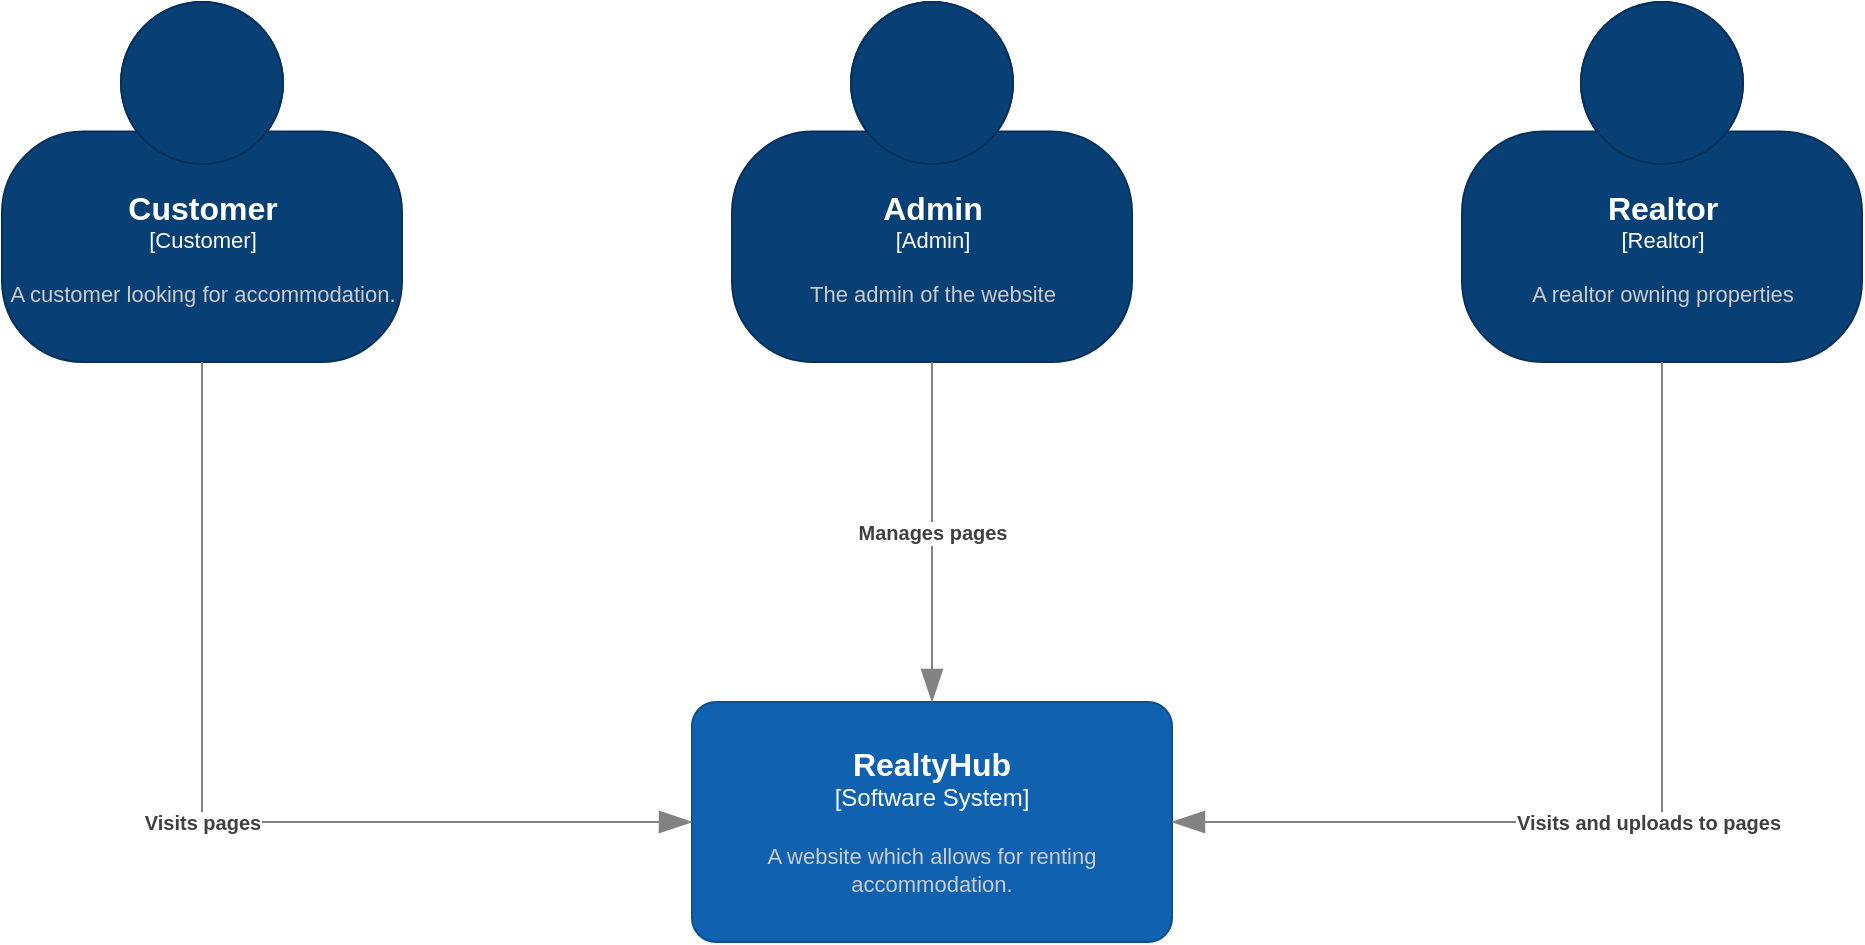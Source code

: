 <mxfile version="20.3.0" type="device" pages="4"><diagram id="nt8I_rvZgx_t22TxA8LT" name="C1"><mxGraphModel dx="1662" dy="865" grid="1" gridSize="10" guides="1" tooltips="1" connect="1" arrows="1" fold="1" page="1" pageScale="1" pageWidth="850" pageHeight="1100" math="0" shadow="0"><root><mxCell id="0"/><mxCell id="1" parent="0"/><object placeholders="1" c4Name="Customer" c4Type="Customer" c4Description="A customer looking for accommodation." label="&lt;font style=&quot;font-size: 16px&quot;&gt;&lt;b&gt;%c4Name%&lt;/b&gt;&lt;/font&gt;&lt;div&gt;[%c4Type%]&lt;/div&gt;&lt;br&gt;&lt;div&gt;&lt;font style=&quot;font-size: 11px&quot;&gt;&lt;font color=&quot;#cccccc&quot;&gt;%c4Description%&lt;/font&gt;&lt;/div&gt;" id="Y_V4sZdCUNL3LSQB4RpA-1"><mxCell style="html=1;fontSize=11;dashed=0;whitespace=wrap;fillColor=#083F75;strokeColor=#06315C;fontColor=#ffffff;shape=mxgraph.c4.person2;align=center;metaEdit=1;points=[[0.5,0,0],[1,0.5,0],[1,0.75,0],[0.75,1,0],[0.5,1,0],[0.25,1,0],[0,0.75,0],[0,0.5,0]];resizable=0;" parent="1" vertex="1"><mxGeometry x="60" y="140" width="200" height="180" as="geometry"/></mxCell></object><object placeholders="1" c4Name="Admin" c4Type="Admin" c4Description="The admin of the website" label="&lt;font style=&quot;font-size: 16px&quot;&gt;&lt;b&gt;%c4Name%&lt;/b&gt;&lt;/font&gt;&lt;div&gt;[%c4Type%]&lt;/div&gt;&lt;br&gt;&lt;div&gt;&lt;font style=&quot;font-size: 11px&quot;&gt;&lt;font color=&quot;#cccccc&quot;&gt;%c4Description%&lt;/font&gt;&lt;/div&gt;" id="Y_V4sZdCUNL3LSQB4RpA-2"><mxCell style="html=1;fontSize=11;dashed=0;whitespace=wrap;fillColor=#083F75;strokeColor=#06315C;fontColor=#ffffff;shape=mxgraph.c4.person2;align=center;metaEdit=1;points=[[0.5,0,0],[1,0.5,0],[1,0.75,0],[0.75,1,0],[0.5,1,0],[0.25,1,0],[0,0.75,0],[0,0.5,0]];resizable=0;" parent="1" vertex="1"><mxGeometry x="425" y="140" width="200" height="180" as="geometry"/></mxCell></object><object placeholders="1" c4Name="Realtor" c4Type="Realtor" c4Description="A realtor owning properties" label="&lt;font style=&quot;font-size: 16px&quot;&gt;&lt;b&gt;%c4Name%&lt;/b&gt;&lt;/font&gt;&lt;div&gt;[%c4Type%]&lt;/div&gt;&lt;br&gt;&lt;div&gt;&lt;font style=&quot;font-size: 11px&quot;&gt;&lt;font color=&quot;#cccccc&quot;&gt;%c4Description%&lt;/font&gt;&lt;/div&gt;" id="Y_V4sZdCUNL3LSQB4RpA-3"><mxCell style="html=1;fontSize=11;dashed=0;whitespace=wrap;fillColor=#083F75;strokeColor=#06315C;fontColor=#ffffff;shape=mxgraph.c4.person2;align=center;metaEdit=1;points=[[0.5,0,0],[1,0.5,0],[1,0.75,0],[0.75,1,0],[0.5,1,0],[0.25,1,0],[0,0.75,0],[0,0.5,0]];resizable=0;" parent="1" vertex="1"><mxGeometry x="790" y="140" width="200" height="180" as="geometry"/></mxCell></object><object placeholders="1" c4Name="RealtyHub" c4Type="Software System" c4Description="A website which allows for renting accommodation." label="&lt;font style=&quot;font-size: 16px&quot;&gt;&lt;b&gt;%c4Name%&lt;/b&gt;&lt;/font&gt;&lt;div&gt;[%c4Type%]&lt;/div&gt;&lt;br&gt;&lt;div&gt;&lt;font style=&quot;font-size: 11px&quot;&gt;&lt;font color=&quot;#cccccc&quot;&gt;%c4Description%&lt;/font&gt;&lt;/div&gt;" id="Y_V4sZdCUNL3LSQB4RpA-4"><mxCell style="rounded=1;whiteSpace=wrap;html=1;labelBackgroundColor=none;fillColor=#1061B0;fontColor=#ffffff;align=center;arcSize=10;strokeColor=#0D5091;metaEdit=1;resizable=0;points=[[0.25,0,0],[0.5,0,0],[0.75,0,0],[1,0.25,0],[1,0.5,0],[1,0.75,0],[0.75,1,0],[0.5,1,0],[0.25,1,0],[0,0.75,0],[0,0.5,0],[0,0.25,0]];" parent="1" vertex="1"><mxGeometry x="405" y="490" width="240" height="120" as="geometry"/></mxCell></object><object placeholders="1" c4Type="Relationship" c4Description="Visits pages" label="&lt;div style=&quot;text-align: left&quot;&gt;&lt;div style=&quot;text-align: center&quot;&gt;&lt;b&gt;%c4Description%&lt;/b&gt;&lt;/div&gt;" id="Y_V4sZdCUNL3LSQB4RpA-6"><mxCell style="endArrow=blockThin;html=1;fontSize=10;fontColor=#404040;strokeWidth=1;endFill=1;strokeColor=#828282;elbow=vertical;metaEdit=1;endSize=14;startSize=14;jumpStyle=arc;jumpSize=16;rounded=0;edgeStyle=orthogonalEdgeStyle;exitX=0.5;exitY=1;exitDx=0;exitDy=0;exitPerimeter=0;entryX=0;entryY=0.5;entryDx=0;entryDy=0;entryPerimeter=0;" parent="1" source="Y_V4sZdCUNL3LSQB4RpA-1" target="Y_V4sZdCUNL3LSQB4RpA-4" edge="1"><mxGeometry x="-0.032" width="240" relative="1" as="geometry"><mxPoint x="160" y="410" as="sourcePoint"/><mxPoint x="400" y="410" as="targetPoint"/><mxPoint as="offset"/></mxGeometry></mxCell></object><object placeholders="1" c4Type="Relationship" c4Description="Visits and uploads to pages" label="&lt;div style=&quot;text-align: left&quot;&gt;&lt;div style=&quot;text-align: center&quot;&gt;&lt;b&gt;%c4Description%&lt;/b&gt;&lt;/div&gt;" id="Y_V4sZdCUNL3LSQB4RpA-7"><mxCell style="endArrow=blockThin;html=1;fontSize=10;fontColor=#404040;strokeWidth=1;endFill=1;strokeColor=#828282;elbow=vertical;metaEdit=1;endSize=14;startSize=14;jumpStyle=arc;jumpSize=16;rounded=0;edgeStyle=orthogonalEdgeStyle;exitX=0.5;exitY=1;exitDx=0;exitDy=0;exitPerimeter=0;entryX=1;entryY=0.5;entryDx=0;entryDy=0;entryPerimeter=0;" parent="1" source="Y_V4sZdCUNL3LSQB4RpA-3" target="Y_V4sZdCUNL3LSQB4RpA-4" edge="1"><mxGeometry width="240" relative="1" as="geometry"><mxPoint x="760" y="470" as="sourcePoint"/><mxPoint x="1000" y="470" as="targetPoint"/></mxGeometry></mxCell></object><object placeholders="1" c4Type="Relationship" c4Description="Manages pages" label="&lt;div style=&quot;text-align: left&quot;&gt;&lt;div style=&quot;text-align: center&quot;&gt;&lt;b&gt;%c4Description%&lt;/b&gt;&lt;/div&gt;" id="Y_V4sZdCUNL3LSQB4RpA-8"><mxCell style="endArrow=blockThin;html=1;fontSize=10;fontColor=#404040;strokeWidth=1;endFill=1;strokeColor=#828282;elbow=vertical;metaEdit=1;endSize=14;startSize=14;jumpStyle=arc;jumpSize=16;rounded=0;edgeStyle=orthogonalEdgeStyle;entryX=0.5;entryY=0;entryDx=0;entryDy=0;entryPerimeter=0;exitX=0.5;exitY=1;exitDx=0;exitDy=0;exitPerimeter=0;" parent="1" source="Y_V4sZdCUNL3LSQB4RpA-2" target="Y_V4sZdCUNL3LSQB4RpA-4" edge="1"><mxGeometry width="240" relative="1" as="geometry"><mxPoint x="380" y="400" as="sourcePoint"/><mxPoint x="620" y="400" as="targetPoint"/></mxGeometry></mxCell></object></root></mxGraphModel></diagram><diagram id="Mihkanx1yxdIWhzJzIP6" name="C2"><mxGraphModel dx="1662" dy="865" grid="1" gridSize="10" guides="1" tooltips="1" connect="1" arrows="1" fold="1" page="1" pageScale="1" pageWidth="850" pageHeight="1100" math="0" shadow="0"><root><mxCell id="0"/><mxCell id="1" parent="0"/><object placeholders="1" c4Name="Customer" c4Type="Customer" c4Description="A customer looking for accommodation." label="&lt;font style=&quot;font-size: 16px&quot;&gt;&lt;b&gt;%c4Name%&lt;/b&gt;&lt;/font&gt;&lt;div&gt;[%c4Type%]&lt;/div&gt;&lt;br&gt;&lt;div&gt;&lt;font style=&quot;font-size: 11px&quot;&gt;&lt;font color=&quot;#cccccc&quot;&gt;%c4Description%&lt;/font&gt;&lt;/div&gt;" id="1LmI3SNFbvHvu567wHnJ-1"><mxCell style="html=1;fontSize=11;dashed=0;whitespace=wrap;fillColor=#083F75;strokeColor=#06315C;fontColor=#ffffff;shape=mxgraph.c4.person2;align=center;metaEdit=1;points=[[0.5,0,0],[1,0.5,0],[1,0.75,0],[0.75,1,0],[0.5,1,0],[0.25,1,0],[0,0.75,0],[0,0.5,0]];resizable=0;" parent="1" vertex="1"><mxGeometry x="60" y="140" width="200" height="180" as="geometry"/></mxCell></object><object placeholders="1" c4Name="Admin" c4Type="Admin" c4Description="The admin of the website" label="&lt;font style=&quot;font-size: 16px&quot;&gt;&lt;b&gt;%c4Name%&lt;/b&gt;&lt;/font&gt;&lt;div&gt;[%c4Type%]&lt;/div&gt;&lt;br&gt;&lt;div&gt;&lt;font style=&quot;font-size: 11px&quot;&gt;&lt;font color=&quot;#cccccc&quot;&gt;%c4Description%&lt;/font&gt;&lt;/div&gt;" id="1LmI3SNFbvHvu567wHnJ-2"><mxCell style="html=1;fontSize=11;dashed=0;whitespace=wrap;fillColor=#083F75;strokeColor=#06315C;fontColor=#ffffff;shape=mxgraph.c4.person2;align=center;metaEdit=1;points=[[0.5,0,0],[1,0.5,0],[1,0.75,0],[0.75,1,0],[0.5,1,0],[0.25,1,0],[0,0.75,0],[0,0.5,0]];resizable=0;" parent="1" vertex="1"><mxGeometry x="425" y="140" width="200" height="180" as="geometry"/></mxCell></object><object placeholders="1" c4Name="Realtor" c4Type="Realtor" c4Description="A realtor owning properties" label="&lt;font style=&quot;font-size: 16px&quot;&gt;&lt;b&gt;%c4Name%&lt;/b&gt;&lt;/font&gt;&lt;div&gt;[%c4Type%]&lt;/div&gt;&lt;br&gt;&lt;div&gt;&lt;font style=&quot;font-size: 11px&quot;&gt;&lt;font color=&quot;#cccccc&quot;&gt;%c4Description%&lt;/font&gt;&lt;/div&gt;" id="1LmI3SNFbvHvu567wHnJ-3"><mxCell style="html=1;fontSize=11;dashed=0;whitespace=wrap;fillColor=#083F75;strokeColor=#06315C;fontColor=#ffffff;shape=mxgraph.c4.person2;align=center;metaEdit=1;points=[[0.5,0,0],[1,0.5,0],[1,0.75,0],[0.75,1,0],[0.5,1,0],[0.25,1,0],[0,0.75,0],[0,0.5,0]];resizable=0;" parent="1" vertex="1"><mxGeometry x="790" y="140" width="200" height="180" as="geometry"/></mxCell></object><object placeholders="1" c4Type="Relationship" c4Description="Visits pages" label="&lt;div style=&quot;text-align: left&quot;&gt;&lt;div style=&quot;text-align: center&quot;&gt;&lt;b&gt;%c4Description%&lt;/b&gt;&lt;/div&gt;" id="1LmI3SNFbvHvu567wHnJ-5"><mxCell style="endArrow=blockThin;html=1;fontSize=10;fontColor=#404040;strokeWidth=1;endFill=1;strokeColor=#828282;elbow=vertical;metaEdit=1;endSize=14;startSize=14;jumpStyle=arc;jumpSize=16;rounded=0;edgeStyle=orthogonalEdgeStyle;exitX=0.5;exitY=1;exitDx=0;exitDy=0;exitPerimeter=0;entryX=0.175;entryY=0.025;entryDx=0;entryDy=0;entryPerimeter=0;" parent="1" source="1LmI3SNFbvHvu567wHnJ-1" target="1uRkfxrkWtxdpcyvPTzg-1" edge="1"><mxGeometry x="-0.032" width="240" relative="1" as="geometry"><mxPoint x="160" y="410" as="sourcePoint"/><mxPoint x="160" y="490" as="targetPoint"/><mxPoint as="offset"/></mxGeometry></mxCell></object><object placeholders="1" c4Type="Relationship" c4Description="Visits and uploads to pages" label="&lt;div style=&quot;text-align: left&quot;&gt;&lt;div style=&quot;text-align: center&quot;&gt;&lt;b&gt;%c4Description%&lt;/b&gt;&lt;/div&gt;" id="1LmI3SNFbvHvu567wHnJ-6"><mxCell style="endArrow=blockThin;html=1;fontSize=10;fontColor=#404040;strokeWidth=1;endFill=1;strokeColor=#828282;elbow=vertical;metaEdit=1;endSize=14;startSize=14;jumpStyle=arc;jumpSize=16;rounded=0;edgeStyle=orthogonalEdgeStyle;exitX=0.5;exitY=1;exitDx=0;exitDy=0;exitPerimeter=0;entryX=0.704;entryY=0.019;entryDx=0;entryDy=0;entryPerimeter=0;" parent="1" source="1LmI3SNFbvHvu567wHnJ-3" target="1uRkfxrkWtxdpcyvPTzg-1" edge="1"><mxGeometry width="240" relative="1" as="geometry"><mxPoint x="760" y="470" as="sourcePoint"/><mxPoint x="890" y="480" as="targetPoint"/><Array as="points"><mxPoint x="890" y="480"/><mxPoint x="349" y="480"/></Array></mxGeometry></mxCell></object><object placeholders="1" c4Type="Relationship" c4Description="Manages pages" label="&lt;div style=&quot;text-align: left&quot;&gt;&lt;div style=&quot;text-align: center&quot;&gt;&lt;b&gt;%c4Description%&lt;/b&gt;&lt;/div&gt;" id="1LmI3SNFbvHvu567wHnJ-7"><mxCell style="endArrow=blockThin;html=1;fontSize=10;fontColor=#404040;strokeWidth=1;endFill=1;strokeColor=#828282;elbow=vertical;metaEdit=1;endSize=14;startSize=14;jumpStyle=arc;jumpSize=16;rounded=0;edgeStyle=orthogonalEdgeStyle;entryX=0.404;entryY=0.019;entryDx=0;entryDy=0;entryPerimeter=0;exitX=0.5;exitY=1;exitDx=0;exitDy=0;exitPerimeter=0;" parent="1" source="1LmI3SNFbvHvu567wHnJ-2" target="1uRkfxrkWtxdpcyvPTzg-1" edge="1"><mxGeometry width="240" relative="1" as="geometry"><mxPoint x="380" y="400" as="sourcePoint"/><mxPoint x="525" y="490" as="targetPoint"/></mxGeometry></mxCell></object><object placeholders="1" c4Name="RealtyHub" c4Type="SystemScopeBoundary" c4Application="Software System" label="&lt;font style=&quot;font-size: 16px&quot;&gt;&lt;b&gt;&lt;div style=&quot;text-align: left&quot;&gt;%c4Name%&lt;/div&gt;&lt;/b&gt;&lt;/font&gt;&lt;div style=&quot;text-align: left&quot;&gt;[%c4Application%]&lt;/div&gt;" id="1LmI3SNFbvHvu567wHnJ-9"><mxCell style="rounded=1;fontSize=11;whiteSpace=wrap;html=1;dashed=1;arcSize=20;fillColor=none;strokeColor=#666666;fontColor=#333333;labelBackgroundColor=none;align=left;verticalAlign=bottom;labelBorderColor=none;spacingTop=0;spacing=10;dashPattern=8 4;metaEdit=1;rotatable=0;perimeter=rectanglePerimeter;noLabel=0;labelPadding=0;allowArrows=0;connectable=0;expand=0;recursiveResize=0;editable=1;pointerEvents=0;absoluteArcSize=1;points=[[0.25,0,0],[0.5,0,0],[0.75,0,0],[1,0.25,0],[1,0.5,0],[1,0.75,0],[0.75,1,0],[0.5,1,0],[0.25,1,0],[0,0.75,0],[0,0.5,0],[0,0.25,0]];" parent="1" vertex="1"><mxGeometry x="100" y="530" width="850" height="440" as="geometry"/></mxCell></object><object placeholders="1" c4Name="Backend" c4Type="Container" c4Technology="SpringBoot, Java" c4Description="Backend of the website" label="&lt;font style=&quot;font-size: 16px&quot;&gt;&lt;b&gt;%c4Name%&lt;/b&gt;&lt;/font&gt;&lt;div&gt;[%c4Type%: %c4Technology%]&lt;/div&gt;&lt;br&gt;&lt;div&gt;&lt;font style=&quot;font-size: 11px&quot;&gt;&lt;font color=&quot;#E6E6E6&quot;&gt;%c4Description%&lt;/font&gt;&lt;/div&gt;" id="9V1KRdt99xlZONX-tv6H-1"><mxCell style="rounded=1;whiteSpace=wrap;html=1;fontSize=11;labelBackgroundColor=none;fillColor=#23A2D9;fontColor=#ffffff;align=center;arcSize=10;strokeColor=#0E7DAD;metaEdit=1;resizable=0;points=[[0.25,0,0],[0.5,0,0],[0.75,0,0],[1,0.25,0],[1,0.5,0],[1,0.75,0],[0.75,1,0],[0.5,1,0],[0.25,1,0],[0,0.75,0],[0,0.5,0],[0,0.25,0]];" parent="1" vertex="1"><mxGeometry x="580" y="570" width="240" height="120" as="geometry"/></mxCell></object><object placeholders="1" c4Type="Website" c4Container="Container " c4Technology="JavaScript, React" c4Description="The website " label="&lt;font style=&quot;font-size: 16px&quot;&gt;&lt;b&gt;%c4Type%&lt;/font&gt;&lt;div&gt;[%c4Container%:&amp;nbsp;%c4Technology%]&lt;/div&gt;&lt;br&gt;&lt;div&gt;&lt;font style=&quot;font-size: 11px&quot;&gt;&lt;font color=&quot;#E6E6E6&quot;&gt;%c4Description%&lt;/font&gt;&lt;/div&gt;" id="1uRkfxrkWtxdpcyvPTzg-1"><mxCell style="shape=mxgraph.c4.webBrowserContainer2;whiteSpace=wrap;html=1;boundedLbl=1;rounded=0;labelBackgroundColor=none;strokeColor=#118ACD;fillColor=#23A2D9;strokeColor=#118ACD;strokeColor2=#0E7DAD;fontSize=12;fontColor=#ffffff;align=center;metaEdit=1;points=[[0.5,0,0],[1,0.25,0],[1,0.5,0],[1,0.75,0],[0.5,1,0],[0,0.75,0],[0,0.5,0],[0,0.25,0]];resizable=0;" parent="1" vertex="1"><mxGeometry x="180" y="550" width="240" height="160" as="geometry"/></mxCell></object><object placeholders="1" c4Type="Database" c4Container="Container " c4Technology="SQL database" c4Description="The database of the website." label="&lt;font style=&quot;font-size: 16px&quot;&gt;&lt;b&gt;%c4Type%&lt;/font&gt;&lt;div&gt;[%c4Container%:&amp;nbsp;%c4Technology%]&lt;/div&gt;&lt;br&gt;&lt;div&gt;&lt;font style=&quot;font-size: 11px&quot;&gt;&lt;font color=&quot;#E6E6E6&quot;&gt;%c4Description%&lt;/font&gt;&lt;/div&gt;" id="1uRkfxrkWtxdpcyvPTzg-2"><mxCell style="shape=cylinder3;size=15;whiteSpace=wrap;html=1;boundedLbl=1;rounded=0;labelBackgroundColor=none;fillColor=#23A2D9;fontSize=12;fontColor=#ffffff;align=center;strokeColor=#0E7DAD;metaEdit=1;points=[[0.5,0,0],[1,0.25,0],[1,0.5,0],[1,0.75,0],[0.5,1,0],[0,0.75,0],[0,0.5,0],[0,0.25,0]];resizable=0;" parent="1" vertex="1"><mxGeometry x="385" y="810" width="240" height="120" as="geometry"/></mxCell></object><object placeholders="1" c4Type="Relationship" c4Technology="SQL" c4Description="Reads from and writes to" label="&lt;div style=&quot;text-align: left&quot;&gt;&lt;div style=&quot;text-align: center&quot;&gt;&lt;b&gt;%c4Description%&lt;/b&gt;&lt;/div&gt;&lt;div style=&quot;text-align: center&quot;&gt;[%c4Technology%]&lt;/div&gt;&lt;/div&gt;" id="1uRkfxrkWtxdpcyvPTzg-3"><mxCell style="endArrow=blockThin;html=1;fontSize=10;fontColor=#404040;strokeWidth=1;endFill=1;strokeColor=#828282;elbow=vertical;metaEdit=1;endSize=14;startSize=14;jumpStyle=arc;jumpSize=16;rounded=0;edgeStyle=orthogonalEdgeStyle;exitX=0.5;exitY=1;exitDx=0;exitDy=0;exitPerimeter=0;entryX=0.5;entryY=0;entryDx=0;entryDy=0;entryPerimeter=0;" parent="1" source="9V1KRdt99xlZONX-tv6H-1" target="1uRkfxrkWtxdpcyvPTzg-2" edge="1"><mxGeometry width="240" relative="1" as="geometry"><mxPoint x="620" y="740" as="sourcePoint"/><mxPoint x="860" y="740" as="targetPoint"/></mxGeometry></mxCell></object><object placeholders="1" c4Type="Relationship" c4Technology="JSON/HTTP" c4Description="Makes API calls" label="&lt;div style=&quot;text-align: left&quot;&gt;&lt;div style=&quot;text-align: center&quot;&gt;&lt;b&gt;%c4Description%&lt;/b&gt;&lt;/div&gt;&lt;div style=&quot;text-align: center&quot;&gt;[%c4Technology%]&lt;/div&gt;&lt;/div&gt;" id="1uRkfxrkWtxdpcyvPTzg-4"><mxCell style="endArrow=blockThin;html=1;fontSize=10;fontColor=#404040;strokeWidth=1;endFill=1;strokeColor=#828282;elbow=vertical;metaEdit=1;endSize=14;startSize=14;jumpStyle=arc;jumpSize=16;rounded=0;edgeStyle=orthogonalEdgeStyle;entryX=1;entryY=0.5;entryDx=0;entryDy=0;entryPerimeter=0;exitX=0;exitY=0.5;exitDx=0;exitDy=0;exitPerimeter=0;" parent="1" source="9V1KRdt99xlZONX-tv6H-1" target="1uRkfxrkWtxdpcyvPTzg-1" edge="1"><mxGeometry width="240" relative="1" as="geometry"><mxPoint x="490" y="590" as="sourcePoint"/><mxPoint x="690" y="640" as="targetPoint"/><Array as="points"><mxPoint x="570" y="630"/><mxPoint x="570" y="630"/></Array></mxGeometry></mxCell></object><object placeholders="1" c4Type="Relationship" c4Technology="" c4Description="Uses" label="&lt;div style=&quot;text-align: left&quot;&gt;&lt;div style=&quot;text-align: center&quot;&gt;&lt;b&gt;%c4Description%&lt;/b&gt;&lt;/div&gt;&lt;div style=&quot;text-align: center&quot;&gt;[%c4Technology%]&lt;/div&gt;&lt;/div&gt;" id="A-yoH-1eFOL1pXc9NwtC-1"><mxCell style="endArrow=blockThin;html=1;fontSize=10;fontColor=#404040;strokeWidth=1;endFill=1;strokeColor=#828282;elbow=vertical;metaEdit=1;endSize=14;startSize=14;jumpStyle=arc;jumpSize=16;rounded=0;edgeStyle=orthogonalEdgeStyle;entryX=0.5;entryY=0;entryDx=0;entryDy=0;entryPerimeter=0;exitX=0.5;exitY=1;exitDx=0;exitDy=0;exitPerimeter=0;" edge="1" parent="1"><mxGeometry width="240" relative="1" as="geometry"><mxPoint x="60" y="300" as="sourcePoint"/><mxPoint x="50" y="390" as="targetPoint"/><Array as="points"><mxPoint x="50" y="300"/></Array></mxGeometry></mxCell></object></root></mxGraphModel></diagram><diagram id="pAaiH-D50AFE8SOFfsQZ" name="C3"><mxGraphModel dx="2805" dy="2118" grid="1" gridSize="10" guides="1" tooltips="1" connect="1" arrows="1" fold="1" page="1" pageScale="1" pageWidth="850" pageHeight="1100" math="0" shadow="0"><root><mxCell id="0"/><mxCell id="1" parent="0"/><object placeholders="1" c4Type="Website" c4Container="Container " c4Technology="JavaScript, React" c4Description="The website " label="&lt;font style=&quot;font-size: 16px&quot;&gt;&lt;b&gt;%c4Type%&lt;/font&gt;&lt;div&gt;[%c4Container%:&amp;nbsp;%c4Technology%]&lt;/div&gt;&lt;br&gt;&lt;div&gt;&lt;font style=&quot;font-size: 11px&quot;&gt;&lt;font color=&quot;#E6E6E6&quot;&gt;%c4Description%&lt;/font&gt;&lt;/div&gt;" id="1loht_GsXWWuXhlQetig-3"><mxCell style="shape=mxgraph.c4.webBrowserContainer2;whiteSpace=wrap;html=1;boundedLbl=1;rounded=0;labelBackgroundColor=none;strokeColor=#118ACD;fillColor=#23A2D9;strokeColor=#118ACD;strokeColor2=#0E7DAD;fontSize=12;fontColor=#ffffff;align=center;metaEdit=1;points=[[0.5,0,0],[1,0.25,0],[1,0.5,0],[1,0.75,0],[0.5,1,0],[0,0.75,0],[0,0.5,0],[0,0.25,0]];resizable=0;" parent="1" vertex="1"><mxGeometry x="200" y="-140" width="240" height="160" as="geometry"/></mxCell></object><object placeholders="1" c4Type="Database" c4Container="Container " c4Technology="SQL database" c4Description="The database of the website." label="&lt;font style=&quot;font-size: 16px&quot;&gt;&lt;b&gt;%c4Type%&lt;/font&gt;&lt;div&gt;[%c4Container%:&amp;nbsp;%c4Technology%]&lt;/div&gt;&lt;br&gt;&lt;div&gt;&lt;font style=&quot;font-size: 11px&quot;&gt;&lt;font color=&quot;#E6E6E6&quot;&gt;%c4Description%&lt;/font&gt;&lt;/div&gt;" id="1loht_GsXWWuXhlQetig-4"><mxCell style="shape=cylinder3;size=15;whiteSpace=wrap;html=1;boundedLbl=1;rounded=0;labelBackgroundColor=none;fillColor=#23A2D9;fontSize=12;fontColor=#ffffff;align=center;strokeColor=#0E7DAD;metaEdit=1;points=[[0.5,0,0],[1,0.25,0],[1,0.5,0],[1,0.75,0],[0.5,1,0],[0,0.75,0],[0,0.5,0],[0,0.25,0]];resizable=0;" parent="1" vertex="1"><mxGeometry x="210" y="970" width="240" height="120" as="geometry"/></mxCell></object><object placeholders="1" c4Type="Relationship" c4Technology="JSON/HTTP" c4Description="Makes API calls" label="&lt;div style=&quot;text-align: left&quot;&gt;&lt;div style=&quot;text-align: center&quot;&gt;&lt;b&gt;%c4Description%&lt;/b&gt;&lt;/div&gt;&lt;div style=&quot;text-align: center&quot;&gt;[%c4Technology%]&lt;/div&gt;&lt;/div&gt;" id="1loht_GsXWWuXhlQetig-6"><mxCell style="endArrow=blockThin;html=1;fontSize=10;fontColor=#404040;strokeWidth=1;endFill=1;strokeColor=#828282;elbow=vertical;metaEdit=1;endSize=14;startSize=14;jumpStyle=arc;jumpSize=16;rounded=0;edgeStyle=orthogonalEdgeStyle;exitX=0.5;exitY=1;exitDx=0;exitDy=0;exitPerimeter=0;entryX=0.5;entryY=0;entryDx=0;entryDy=0;entryPerimeter=0;" parent="1" source="1loht_GsXWWuXhlQetig-3" target="2w6ID4DVfyYPmBhTkp9S-3" edge="1"><mxGeometry x="0.512" width="240" relative="1" as="geometry"><mxPoint x="230" y="90" as="sourcePoint"/><mxPoint x="70" y="240" as="targetPoint"/><Array as="points"><mxPoint x="320" y="50"/><mxPoint x="590" y="50"/></Array><mxPoint as="offset"/></mxGeometry></mxCell></object><object placeholders="1" c4Name="Component diagram for the RealtyHub website" c4Type="SystemScopeBoundary" c4Application="Software System" label="&lt;font style=&quot;font-size: 16px&quot;&gt;&lt;b&gt;&lt;div style=&quot;text-align: left&quot;&gt;%c4Name%&lt;/div&gt;&lt;/b&gt;&lt;/font&gt;&lt;div style=&quot;text-align: left&quot;&gt;[%c4Application%]&lt;/div&gt;" id="2w6ID4DVfyYPmBhTkp9S-1"><mxCell style="rounded=1;fontSize=11;whiteSpace=wrap;html=1;dashed=1;arcSize=20;fillColor=none;strokeColor=#666666;fontColor=#333333;labelBackgroundColor=none;align=left;verticalAlign=bottom;labelBorderColor=none;spacingTop=0;spacing=10;dashPattern=8 4;metaEdit=1;rotatable=0;perimeter=rectanglePerimeter;noLabel=0;labelPadding=0;allowArrows=0;connectable=0;expand=0;recursiveResize=0;editable=1;pointerEvents=0;absoluteArcSize=1;points=[[0.25,0,0],[0.5,0,0],[0.75,0,0],[1,0.25,0],[1,0.5,0],[1,0.75,0],[0.75,1,0],[0.5,1,0],[0.25,1,0],[0,0.75,0],[0,0.5,0],[0,0.25,0]];" parent="1" vertex="1"><mxGeometry x="-140" y="110" width="910" height="780" as="geometry"/></mxCell></object><object placeholders="1" c4Name="User Controller" c4Type="Component" c4Technology="Springboot, Rest controller" c4Description="Description of component role/responsibility." label="&lt;font style=&quot;font-size: 16px&quot;&gt;&lt;b&gt;%c4Name%&lt;/b&gt;&lt;/font&gt;&lt;div&gt;[%c4Type%: %c4Technology%]&lt;/div&gt;&lt;br&gt;&lt;div&gt;&lt;font style=&quot;font-size: 11px&quot;&gt;%c4Description%&lt;/font&gt;&lt;/div&gt;" id="2w6ID4DVfyYPmBhTkp9S-2"><mxCell style="rounded=1;whiteSpace=wrap;html=1;labelBackgroundColor=none;fillColor=#63BEF2;fontColor=#ffffff;align=center;arcSize=6;strokeColor=#2086C9;metaEdit=1;resizable=0;points=[[0.25,0,0],[0.5,0,0],[0.75,0,0],[1,0.25,0],[1,0.5,0],[1,0.75,0],[0.75,1,0],[0.5,1,0],[0.25,1,0],[0,0.75,0],[0,0.5,0],[0,0.25,0]];" parent="1" vertex="1"><mxGeometry x="-60" y="180" width="240" height="120" as="geometry"/></mxCell></object><object placeholders="1" c4Name="CRUD accommodations Controller" c4Type="Component" c4Technology="Springboot, Rest controller" c4Description="CRUD accommodations" label="&lt;font style=&quot;font-size: 16px&quot;&gt;&lt;b&gt;%c4Name%&lt;/b&gt;&lt;/font&gt;&lt;div&gt;[%c4Type%: %c4Technology%]&lt;/div&gt;&lt;br&gt;&lt;div&gt;&lt;font style=&quot;font-size: 11px&quot;&gt;%c4Description%&lt;/font&gt;&lt;/div&gt;" id="2w6ID4DVfyYPmBhTkp9S-3"><mxCell style="rounded=1;whiteSpace=wrap;html=1;labelBackgroundColor=none;fillColor=#63BEF2;fontColor=#ffffff;align=center;arcSize=6;strokeColor=#2086C9;metaEdit=1;resizable=0;points=[[0.25,0,0],[0.5,0,0],[0.75,0,0],[1,0.25,0],[1,0.5,0],[1,0.75,0],[0.75,1,0],[0.5,1,0],[0.25,1,0],[0,0.75,0],[0,0.5,0],[0,0.25,0]];" parent="1" vertex="1"><mxGeometry x="470" y="180" width="240" height="120" as="geometry"/></mxCell></object><object placeholders="1" c4Name="Accommodation Controller" c4Type="Component" c4Technology="Springboot, Rest controller" c4Description="Description of component role/responsibility." label="&lt;font style=&quot;font-size: 16px&quot;&gt;&lt;b&gt;%c4Name%&lt;/b&gt;&lt;/font&gt;&lt;div&gt;[%c4Type%: %c4Technology%]&lt;/div&gt;&lt;br&gt;&lt;div&gt;&lt;font style=&quot;font-size: 11px&quot;&gt;%c4Description%&lt;/font&gt;&lt;/div&gt;" id="2w6ID4DVfyYPmBhTkp9S-4"><mxCell style="rounded=1;whiteSpace=wrap;html=1;labelBackgroundColor=none;fillColor=#63BEF2;fontColor=#ffffff;align=center;arcSize=6;strokeColor=#2086C9;metaEdit=1;resizable=0;points=[[0.25,0,0],[0.5,0,0],[0.75,0,0],[1,0.25,0],[1,0.5,0],[1,0.75,0],[0.75,1,0],[0.5,1,0],[0.25,1,0],[0,0.75,0],[0,0.5,0],[0,0.25,0]];" parent="1" vertex="1"><mxGeometry x="210" y="180" width="240" height="120" as="geometry"/></mxCell></object><object placeholders="1" c4Name="User Service" c4Type="Component" c4Technology="Sprinboot" c4Description="Description of component role/responsibility." label="&lt;font style=&quot;font-size: 16px&quot;&gt;&lt;b&gt;%c4Name%&lt;/b&gt;&lt;/font&gt;&lt;div&gt;[%c4Type%: %c4Technology%]&lt;/div&gt;&lt;br&gt;&lt;div&gt;&lt;font style=&quot;font-size: 11px&quot;&gt;%c4Description%&lt;/font&gt;&lt;/div&gt;" id="HJJrOTE0YLQFw8YkUEQr-1"><mxCell style="rounded=1;whiteSpace=wrap;html=1;labelBackgroundColor=none;fillColor=#63BEF2;fontColor=#ffffff;align=center;arcSize=6;strokeColor=#2086C9;metaEdit=1;resizable=0;points=[[0.25,0,0],[0.5,0,0],[0.75,0,0],[1,0.25,0],[1,0.5,0],[1,0.75,0],[0.75,1,0],[0.5,1,0],[0.25,1,0],[0,0.75,0],[0,0.5,0],[0,0.25,0]];" parent="1" vertex="1"><mxGeometry x="-70" y="390" width="240" height="120" as="geometry"/></mxCell></object><object placeholders="1" c4Type="Relationship" c4Technology="SQL" c4Description="Reads from and writes to" label="&lt;div style=&quot;text-align: left&quot;&gt;&lt;div style=&quot;text-align: center&quot;&gt;&lt;b&gt;%c4Description%&lt;/b&gt;&lt;/div&gt;&lt;div style=&quot;text-align: center&quot;&gt;[%c4Technology%]&lt;/div&gt;&lt;/div&gt;" id="HJJrOTE0YLQFw8YkUEQr-2"><mxCell style="endArrow=blockThin;html=1;fontSize=10;fontColor=#404040;strokeWidth=1;endFill=1;strokeColor=#828282;elbow=vertical;metaEdit=1;endSize=14;startSize=14;jumpStyle=arc;jumpSize=16;rounded=0;edgeStyle=orthogonalEdgeStyle;entryX=0.5;entryY=0;entryDx=0;entryDy=0;entryPerimeter=0;exitX=0.5;exitY=1;exitDx=0;exitDy=0;exitPerimeter=0;" parent="1" source="HJJrOTE0YLQFw8YkUEQr-1" target="4ToBISR4d6_4J50ulyLD-1" edge="1"><mxGeometry width="240" relative="1" as="geometry"><mxPoint x="280" y="530" as="sourcePoint"/><mxPoint x="60" y="750" as="targetPoint"/><Array as="points"><mxPoint x="50" y="600"/><mxPoint x="50" y="600"/></Array></mxGeometry></mxCell></object><object placeholders="1" c4Type="Relationship" c4Technology="" c4Description="Uses" label="&lt;div style=&quot;text-align: left&quot;&gt;&lt;div style=&quot;text-align: center&quot;&gt;&lt;b&gt;%c4Description%&lt;/b&gt;&lt;/div&gt;&lt;div style=&quot;text-align: center&quot;&gt;[%c4Technology%]&lt;/div&gt;&lt;/div&gt;" id="HJJrOTE0YLQFw8YkUEQr-4"><mxCell style="endArrow=blockThin;html=1;fontSize=10;fontColor=#404040;strokeWidth=1;endFill=1;strokeColor=#828282;elbow=vertical;metaEdit=1;endSize=14;startSize=14;jumpStyle=arc;jumpSize=16;rounded=0;edgeStyle=orthogonalEdgeStyle;entryX=0.5;entryY=0;entryDx=0;entryDy=0;entryPerimeter=0;exitX=0.5;exitY=1;exitDx=0;exitDy=0;exitPerimeter=0;" parent="1" source="2w6ID4DVfyYPmBhTkp9S-2" target="HJJrOTE0YLQFw8YkUEQr-1" edge="1"><mxGeometry width="240" relative="1" as="geometry"><mxPoint x="135" y="330" as="sourcePoint"/><mxPoint x="435" y="580" as="targetPoint"/><Array as="points"><mxPoint x="50" y="300"/></Array></mxGeometry></mxCell></object><object placeholders="1" c4Type="Relationship" c4Technology="JSON/HTTP" c4Description="Makes API calls" label="&lt;div style=&quot;text-align: left&quot;&gt;&lt;div style=&quot;text-align: center&quot;&gt;&lt;b&gt;%c4Description%&lt;/b&gt;&lt;/div&gt;&lt;div style=&quot;text-align: center&quot;&gt;[%c4Technology%]&lt;/div&gt;&lt;/div&gt;" id="HJJrOTE0YLQFw8YkUEQr-5"><mxCell style="endArrow=blockThin;html=1;fontSize=10;fontColor=#404040;strokeWidth=1;endFill=1;strokeColor=#828282;elbow=vertical;metaEdit=1;endSize=14;startSize=14;jumpStyle=arc;jumpSize=16;rounded=0;edgeStyle=orthogonalEdgeStyle;entryX=0.5;entryY=0;entryDx=0;entryDy=0;entryPerimeter=0;" parent="1" target="2w6ID4DVfyYPmBhTkp9S-4" edge="1"><mxGeometry width="240" relative="1" as="geometry"><mxPoint x="320" y="50" as="sourcePoint"/><mxPoint x="580" y="470" as="targetPoint"/><Array as="points"><mxPoint x="320" y="160"/><mxPoint x="330" y="160"/></Array></mxGeometry></mxCell></object><object placeholders="1" c4Type="Relationship" c4Technology="JSON/HTTP" c4Description="Makes API calls" label="&lt;div style=&quot;text-align: left&quot;&gt;&lt;div style=&quot;text-align: center&quot;&gt;&lt;b&gt;%c4Description%&lt;/b&gt;&lt;/div&gt;&lt;div style=&quot;text-align: center&quot;&gt;[%c4Technology%]&lt;/div&gt;&lt;/div&gt;" id="OkEteeApDa6YEHcp2exp-1"><mxCell style="endArrow=blockThin;html=1;fontSize=10;fontColor=#404040;strokeWidth=1;endFill=1;strokeColor=#828282;elbow=vertical;metaEdit=1;endSize=14;startSize=14;jumpStyle=arc;jumpSize=16;rounded=0;edgeStyle=orthogonalEdgeStyle;exitX=0.5;exitY=1;exitDx=0;exitDy=0;exitPerimeter=0;" parent="1" source="1loht_GsXWWuXhlQetig-3" edge="1"><mxGeometry x="0.561" width="240" relative="1" as="geometry"><mxPoint x="-90" y="80" as="sourcePoint"/><mxPoint x="50" y="180" as="targetPoint"/><Array as="points"><mxPoint x="320" y="50"/><mxPoint x="50" y="50"/></Array><mxPoint as="offset"/></mxGeometry></mxCell></object><mxCell id="tvBJ6dGTWwwWrCRBCtsx-2" style="edgeStyle=orthogonalEdgeStyle;rounded=0;orthogonalLoop=1;jettySize=auto;html=1;entryX=0.5;entryY=0;entryDx=0;entryDy=0;entryPerimeter=0;" edge="1" parent="1" source="4ToBISR4d6_4J50ulyLD-1" target="1loht_GsXWWuXhlQetig-4"><mxGeometry relative="1" as="geometry"><Array as="points"><mxPoint x="50" y="810"/><mxPoint x="330" y="810"/></Array></mxGeometry></mxCell><object placeholders="1" c4Name="User Repo" c4Type="Component" c4Technology="e.g. Spring Service" c4Description="Description of component role/responsibility." label="&lt;font style=&quot;font-size: 16px&quot;&gt;&lt;b&gt;%c4Name%&lt;/b&gt;&lt;/font&gt;&lt;div&gt;[%c4Type%: %c4Technology%]&lt;/div&gt;&lt;br&gt;&lt;div&gt;&lt;font style=&quot;font-size: 11px&quot;&gt;%c4Description%&lt;/font&gt;&lt;/div&gt;" id="4ToBISR4d6_4J50ulyLD-1"><mxCell style="rounded=1;whiteSpace=wrap;html=1;labelBackgroundColor=none;fillColor=#63BEF2;fontColor=#ffffff;align=center;arcSize=6;strokeColor=#2086C9;metaEdit=1;resizable=0;points=[[0.25,0,0],[0.5,0,0],[0.75,0,0],[1,0.25,0],[1,0.5,0],[1,0.75,0],[0.75,1,0],[0.5,1,0],[0.25,1,0],[0,0.75,0],[0,0.5,0],[0,0.25,0]];" vertex="1" parent="1"><mxGeometry x="-70" y="610" width="240" height="120" as="geometry"/></mxCell></object><object placeholders="1" c4Name="User Service" c4Type="Component" c4Technology="Sprinboot" c4Description="Description of component role/responsibility." label="&lt;font style=&quot;font-size: 16px&quot;&gt;&lt;b&gt;%c4Name%&lt;/b&gt;&lt;/font&gt;&lt;div&gt;[%c4Type%: %c4Technology%]&lt;/div&gt;&lt;br&gt;&lt;div&gt;&lt;font style=&quot;font-size: 11px&quot;&gt;%c4Description%&lt;/font&gt;&lt;/div&gt;" id="4ToBISR4d6_4J50ulyLD-2"><mxCell style="rounded=1;whiteSpace=wrap;html=1;labelBackgroundColor=none;fillColor=#63BEF2;fontColor=#ffffff;align=center;arcSize=6;strokeColor=#2086C9;metaEdit=1;resizable=0;points=[[0.25,0,0],[0.5,0,0],[0.75,0,0],[1,0.25,0],[1,0.5,0],[1,0.75,0],[0.75,1,0],[0.5,1,0],[0.25,1,0],[0,0.75,0],[0,0.5,0],[0,0.25,0]];" vertex="1" parent="1"><mxGeometry x="210" y="380" width="240" height="120" as="geometry"/></mxCell></object><object placeholders="1" c4Type="Relationship" c4Technology="SQL" c4Description="Reads from and writes to" label="&lt;div style=&quot;text-align: left&quot;&gt;&lt;div style=&quot;text-align: center&quot;&gt;&lt;b&gt;%c4Description%&lt;/b&gt;&lt;/div&gt;&lt;div style=&quot;text-align: center&quot;&gt;[%c4Technology%]&lt;/div&gt;&lt;/div&gt;" id="4ToBISR4d6_4J50ulyLD-3"><mxCell style="endArrow=blockThin;html=1;fontSize=10;fontColor=#404040;strokeWidth=1;endFill=1;strokeColor=#828282;elbow=vertical;metaEdit=1;endSize=14;startSize=14;jumpStyle=arc;jumpSize=16;rounded=0;edgeStyle=orthogonalEdgeStyle;entryX=0.5;entryY=0;entryDx=0;entryDy=0;entryPerimeter=0;exitX=0.5;exitY=1;exitDx=0;exitDy=0;exitPerimeter=0;" edge="1" parent="1" source="4ToBISR4d6_4J50ulyLD-2" target="4ToBISR4d6_4J50ulyLD-4"><mxGeometry width="240" relative="1" as="geometry"><mxPoint x="560" y="520" as="sourcePoint"/><mxPoint x="340" y="740" as="targetPoint"/><Array as="points"><mxPoint x="330" y="590"/><mxPoint x="330" y="590"/></Array></mxGeometry></mxCell></object><mxCell id="tvBJ6dGTWwwWrCRBCtsx-3" style="edgeStyle=orthogonalEdgeStyle;rounded=0;orthogonalLoop=1;jettySize=auto;html=1;entryX=0.5;entryY=0;entryDx=0;entryDy=0;entryPerimeter=0;" edge="1" parent="1" source="4ToBISR4d6_4J50ulyLD-4" target="1loht_GsXWWuXhlQetig-4"><mxGeometry relative="1" as="geometry"/></mxCell><mxCell id="tvBJ6dGTWwwWrCRBCtsx-5" value="Stores in Database" style="edgeLabel;html=1;align=center;verticalAlign=middle;resizable=0;points=[];" vertex="1" connectable="0" parent="tvBJ6dGTWwwWrCRBCtsx-3"><mxGeometry x="-0.814" y="5" relative="1" as="geometry"><mxPoint x="-5" y="178" as="offset"/></mxGeometry></mxCell><object placeholders="1" c4Name="User Repo" c4Type="Component" c4Technology="e.g. Spring Service" c4Description="Description of component role/responsibility." label="&lt;font style=&quot;font-size: 16px&quot;&gt;&lt;b&gt;%c4Name%&lt;/b&gt;&lt;/font&gt;&lt;div&gt;[%c4Type%: %c4Technology%]&lt;/div&gt;&lt;br&gt;&lt;div&gt;&lt;font style=&quot;font-size: 11px&quot;&gt;%c4Description%&lt;/font&gt;&lt;/div&gt;" id="4ToBISR4d6_4J50ulyLD-4"><mxCell style="rounded=1;whiteSpace=wrap;html=1;labelBackgroundColor=none;fillColor=#63BEF2;fontColor=#ffffff;align=center;arcSize=6;strokeColor=#2086C9;metaEdit=1;resizable=0;points=[[0.25,0,0],[0.5,0,0],[0.75,0,0],[1,0.25,0],[1,0.5,0],[1,0.75,0],[0.75,1,0],[0.5,1,0],[0.25,1,0],[0,0.75,0],[0,0.5,0],[0,0.25,0]];" vertex="1" parent="1"><mxGeometry x="210" y="610" width="240" height="120" as="geometry"/></mxCell></object><object placeholders="1" c4Name="User Service" c4Type="Component" c4Technology="Sprinboot" c4Description="Description of component role/responsibility." label="&lt;font style=&quot;font-size: 16px&quot;&gt;&lt;b&gt;%c4Name%&lt;/b&gt;&lt;/font&gt;&lt;div&gt;[%c4Type%: %c4Technology%]&lt;/div&gt;&lt;br&gt;&lt;div&gt;&lt;font style=&quot;font-size: 11px&quot;&gt;%c4Description%&lt;/font&gt;&lt;/div&gt;" id="4ToBISR4d6_4J50ulyLD-5"><mxCell style="rounded=1;whiteSpace=wrap;html=1;labelBackgroundColor=none;fillColor=#63BEF2;fontColor=#ffffff;align=center;arcSize=6;strokeColor=#2086C9;metaEdit=1;resizable=0;points=[[0.25,0,0],[0.5,0,0],[0.75,0,0],[1,0.25,0],[1,0.5,0],[1,0.75,0],[0.75,1,0],[0.5,1,0],[0.25,1,0],[0,0.75,0],[0,0.5,0],[0,0.25,0]];" vertex="1" parent="1"><mxGeometry x="470" y="380" width="240" height="120" as="geometry"/></mxCell></object><object placeholders="1" c4Type="Relationship" c4Technology="SQL" c4Description="Reads from and writes to" label="&lt;div style=&quot;text-align: left&quot;&gt;&lt;div style=&quot;text-align: center&quot;&gt;&lt;b&gt;%c4Description%&lt;/b&gt;&lt;/div&gt;&lt;div style=&quot;text-align: center&quot;&gt;[%c4Technology%]&lt;/div&gt;&lt;/div&gt;" id="4ToBISR4d6_4J50ulyLD-6"><mxCell style="endArrow=blockThin;html=1;fontSize=10;fontColor=#404040;strokeWidth=1;endFill=1;strokeColor=#828282;elbow=vertical;metaEdit=1;endSize=14;startSize=14;jumpStyle=arc;jumpSize=16;rounded=0;edgeStyle=orthogonalEdgeStyle;entryX=0.5;entryY=0;entryDx=0;entryDy=0;entryPerimeter=0;exitX=0.5;exitY=1;exitDx=0;exitDy=0;exitPerimeter=0;" edge="1" parent="1" source="4ToBISR4d6_4J50ulyLD-5" target="4ToBISR4d6_4J50ulyLD-7"><mxGeometry width="240" relative="1" as="geometry"><mxPoint x="820" y="520" as="sourcePoint"/><mxPoint x="600" y="740" as="targetPoint"/><Array as="points"><mxPoint x="590" y="590"/><mxPoint x="590" y="590"/></Array></mxGeometry></mxCell></object><mxCell id="tvBJ6dGTWwwWrCRBCtsx-4" style="edgeStyle=orthogonalEdgeStyle;rounded=0;orthogonalLoop=1;jettySize=auto;html=1;entryX=0.5;entryY=0;entryDx=0;entryDy=0;entryPerimeter=0;" edge="1" parent="1" source="4ToBISR4d6_4J50ulyLD-7" target="1loht_GsXWWuXhlQetig-4"><mxGeometry relative="1" as="geometry"><Array as="points"><mxPoint x="590" y="810"/><mxPoint x="330" y="810"/></Array></mxGeometry></mxCell><object placeholders="1" c4Name="User Repo" c4Type="Component" c4Technology="e.g. Spring Service" c4Description="Description of component role/responsibility." label="&lt;font style=&quot;font-size: 16px&quot;&gt;&lt;b&gt;%c4Name%&lt;/b&gt;&lt;/font&gt;&lt;div&gt;[%c4Type%: %c4Technology%]&lt;/div&gt;&lt;br&gt;&lt;div&gt;&lt;font style=&quot;font-size: 11px&quot;&gt;%c4Description%&lt;/font&gt;&lt;/div&gt;" id="4ToBISR4d6_4J50ulyLD-7"><mxCell style="rounded=1;whiteSpace=wrap;html=1;labelBackgroundColor=none;fillColor=#63BEF2;fontColor=#ffffff;align=center;arcSize=6;strokeColor=#2086C9;metaEdit=1;resizable=0;points=[[0.25,0,0],[0.5,0,0],[0.75,0,0],[1,0.25,0],[1,0.5,0],[1,0.75,0],[0.75,1,0],[0.5,1,0],[0.25,1,0],[0,0.75,0],[0,0.5,0],[0,0.25,0]];" vertex="1" parent="1"><mxGeometry x="470" y="610" width="240" height="120" as="geometry"/></mxCell></object><object placeholders="1" c4Type="Relationship" c4Technology="" c4Description="Uses" label="&lt;div style=&quot;text-align: left&quot;&gt;&lt;div style=&quot;text-align: center&quot;&gt;&lt;b&gt;%c4Description%&lt;/b&gt;&lt;/div&gt;&lt;div style=&quot;text-align: center&quot;&gt;[%c4Technology%]&lt;/div&gt;&lt;/div&gt;" id="4ToBISR4d6_4J50ulyLD-10"><mxCell style="endArrow=blockThin;html=1;fontSize=10;fontColor=#404040;strokeWidth=1;endFill=1;strokeColor=#828282;elbow=vertical;metaEdit=1;endSize=14;startSize=14;jumpStyle=arc;jumpSize=16;rounded=0;edgeStyle=orthogonalEdgeStyle;exitX=0.5;exitY=1;exitDx=0;exitDy=0;exitPerimeter=0;entryX=0.5;entryY=0;entryDx=0;entryDy=0;entryPerimeter=0;" edge="1" parent="1" source="2w6ID4DVfyYPmBhTkp9S-4" target="4ToBISR4d6_4J50ulyLD-2"><mxGeometry width="240" relative="1" as="geometry"><mxPoint x="190" y="300" as="sourcePoint"/><mxPoint x="190" y="420" as="targetPoint"/><Array as="points"><mxPoint x="330" y="340"/><mxPoint x="330" y="340"/></Array></mxGeometry></mxCell></object><object placeholders="1" c4Type="Relationship" c4Technology="" c4Description="Uses" label="&lt;div style=&quot;text-align: left&quot;&gt;&lt;div style=&quot;text-align: center&quot;&gt;&lt;b&gt;%c4Description%&lt;/b&gt;&lt;/div&gt;&lt;div style=&quot;text-align: center&quot;&gt;[%c4Technology%]&lt;/div&gt;&lt;/div&gt;" id="4ToBISR4d6_4J50ulyLD-11"><mxCell style="endArrow=blockThin;html=1;fontSize=10;fontColor=#404040;strokeWidth=1;endFill=1;strokeColor=#828282;elbow=vertical;metaEdit=1;endSize=14;startSize=14;jumpStyle=arc;jumpSize=16;rounded=0;edgeStyle=orthogonalEdgeStyle;entryX=0.5;entryY=0;entryDx=0;entryDy=0;entryPerimeter=0;exitX=0.533;exitY=0.992;exitDx=0;exitDy=0;exitPerimeter=0;" edge="1" parent="1" source="2w6ID4DVfyYPmBhTkp9S-3" target="4ToBISR4d6_4J50ulyLD-5"><mxGeometry width="240" relative="1" as="geometry"><mxPoint x="80" y="320" as="sourcePoint"/><mxPoint x="70" y="410" as="targetPoint"/><Array as="points"><mxPoint x="590" y="299"/></Array></mxGeometry></mxCell></object></root></mxGraphModel></diagram><diagram id="bBIoUYJn6-PqnHPTTAcx" name="C4"><mxGraphModel dx="2374" dy="1236" grid="1" gridSize="10" guides="1" tooltips="1" connect="1" arrows="1" fold="1" page="1" pageScale="1" pageWidth="850" pageHeight="1100" math="0" shadow="0"><root><mxCell id="0"/><mxCell id="1" parent="0"/><mxCell id="StX0SZfKnVAPtlb1O6YZ-1" value="IAccommodationManager" style="swimlane;" parent="1" vertex="1"><mxGeometry x="90" y="240" width="200" height="40" as="geometry"/></mxCell><mxCell id="StX0SZfKnVAPtlb1O6YZ-11" style="edgeStyle=orthogonalEdgeStyle;rounded=0;orthogonalLoop=1;jettySize=auto;html=1;" parent="1" source="StX0SZfKnVAPtlb1O6YZ-2" target="StX0SZfKnVAPtlb1O6YZ-1" edge="1"><mxGeometry relative="1" as="geometry"/></mxCell><mxCell id="StX0SZfKnVAPtlb1O6YZ-2" value="AccommodationController" style="swimlane;" parent="1" vertex="1"><mxGeometry x="90" y="130" width="200" height="40" as="geometry"/></mxCell><mxCell id="StX0SZfKnVAPtlb1O6YZ-3" value="AccommodationManager" style="swimlane;" parent="1" vertex="1"><mxGeometry x="90" y="340" width="200" height="40" as="geometry"/></mxCell><mxCell id="StX0SZfKnVAPtlb1O6YZ-4" value="IAccommodationRepo" style="swimlane;" parent="1" vertex="1"><mxGeometry x="90" y="460" width="200" height="40" as="geometry"/></mxCell><mxCell id="StX0SZfKnVAPtlb1O6YZ-5" value="AccommodationRepo" style="swimlane;" parent="1" vertex="1"><mxGeometry x="90" y="560" width="200" height="40" as="geometry"/></mxCell><mxCell id="StX0SZfKnVAPtlb1O6YZ-8" value="" style="html=1;labelBackgroundColor=#ffffff;startArrow=none;startFill=0;startSize=6;endArrow=classic;endFill=1;endSize=6;jettySize=auto;orthogonalLoop=1;strokeWidth=1;dashed=1;fontSize=14;rounded=0;exitX=0.5;exitY=0;exitDx=0;exitDy=0;entryX=0.5;entryY=1;entryDx=0;entryDy=0;" parent="1" source="StX0SZfKnVAPtlb1O6YZ-5" target="StX0SZfKnVAPtlb1O6YZ-4" edge="1"><mxGeometry width="60" height="60" relative="1" as="geometry"><mxPoint x="450" y="420" as="sourcePoint"/><mxPoint x="190" y="480" as="targetPoint"/></mxGeometry></mxCell><mxCell id="StX0SZfKnVAPtlb1O6YZ-9" value="" style="endArrow=classic;html=1;rounded=0;entryX=0.5;entryY=0;entryDx=0;entryDy=0;exitX=0.5;exitY=1;exitDx=0;exitDy=0;" parent="1" source="StX0SZfKnVAPtlb1O6YZ-3" target="StX0SZfKnVAPtlb1O6YZ-4" edge="1"><mxGeometry width="50" height="50" relative="1" as="geometry"><mxPoint x="-20" y="440" as="sourcePoint"/><mxPoint x="30" y="390" as="targetPoint"/></mxGeometry></mxCell><mxCell id="StX0SZfKnVAPtlb1O6YZ-10" value="" style="html=1;labelBackgroundColor=#ffffff;startArrow=none;startFill=0;startSize=6;endArrow=classic;endFill=1;endSize=6;jettySize=auto;orthogonalLoop=1;strokeWidth=1;dashed=1;fontSize=14;rounded=0;entryX=0.5;entryY=1;entryDx=0;entryDy=0;exitX=0.5;exitY=0;exitDx=0;exitDy=0;" parent="1" source="StX0SZfKnVAPtlb1O6YZ-3" target="StX0SZfKnVAPtlb1O6YZ-1" edge="1"><mxGeometry width="60" height="60" relative="1" as="geometry"><mxPoint x="20" y="350" as="sourcePoint"/><mxPoint x="80" y="290" as="targetPoint"/></mxGeometry></mxCell><mxCell id="StX0SZfKnVAPtlb1O6YZ-12" value="IAddressManager" style="swimlane;" parent="1" vertex="1"><mxGeometry x="900" y="240" width="200" height="40" as="geometry"/></mxCell><mxCell id="StX0SZfKnVAPtlb1O6YZ-13" style="edgeStyle=orthogonalEdgeStyle;rounded=0;orthogonalLoop=1;jettySize=auto;html=1;" parent="1" source="StX0SZfKnVAPtlb1O6YZ-14" target="StX0SZfKnVAPtlb1O6YZ-12" edge="1"><mxGeometry relative="1" as="geometry"/></mxCell><mxCell id="StX0SZfKnVAPtlb1O6YZ-14" value="AddressController" style="swimlane;" parent="1" vertex="1"><mxGeometry x="900" y="130" width="200" height="40" as="geometry"/></mxCell><mxCell id="StX0SZfKnVAPtlb1O6YZ-15" value="AddressManager" style="swimlane;" parent="1" vertex="1"><mxGeometry x="900" y="340" width="200" height="40" as="geometry"/></mxCell><mxCell id="StX0SZfKnVAPtlb1O6YZ-16" value="IAddressRepo" style="swimlane;" parent="1" vertex="1"><mxGeometry x="900" y="460" width="200" height="40" as="geometry"/></mxCell><mxCell id="StX0SZfKnVAPtlb1O6YZ-17" value="AddressRepo" style="swimlane;" parent="1" vertex="1"><mxGeometry x="900" y="560" width="200" height="40" as="geometry"/></mxCell><mxCell id="StX0SZfKnVAPtlb1O6YZ-18" value="" style="html=1;labelBackgroundColor=#ffffff;startArrow=none;startFill=0;startSize=6;endArrow=classic;endFill=1;endSize=6;jettySize=auto;orthogonalLoop=1;strokeWidth=1;dashed=1;fontSize=14;rounded=0;exitX=0.5;exitY=0;exitDx=0;exitDy=0;entryX=0.5;entryY=1;entryDx=0;entryDy=0;" parent="1" source="StX0SZfKnVAPtlb1O6YZ-17" target="StX0SZfKnVAPtlb1O6YZ-16" edge="1"><mxGeometry width="60" height="60" relative="1" as="geometry"><mxPoint x="1260" y="420" as="sourcePoint"/><mxPoint x="1000" y="480" as="targetPoint"/></mxGeometry></mxCell><mxCell id="StX0SZfKnVAPtlb1O6YZ-19" value="" style="endArrow=classic;html=1;rounded=0;entryX=0.5;entryY=0;entryDx=0;entryDy=0;exitX=0.5;exitY=1;exitDx=0;exitDy=0;" parent="1" source="StX0SZfKnVAPtlb1O6YZ-15" target="StX0SZfKnVAPtlb1O6YZ-16" edge="1"><mxGeometry width="50" height="50" relative="1" as="geometry"><mxPoint x="790" y="440" as="sourcePoint"/><mxPoint x="840" y="390" as="targetPoint"/></mxGeometry></mxCell><mxCell id="StX0SZfKnVAPtlb1O6YZ-20" value="" style="html=1;labelBackgroundColor=#ffffff;startArrow=none;startFill=0;startSize=6;endArrow=classic;endFill=1;endSize=6;jettySize=auto;orthogonalLoop=1;strokeWidth=1;dashed=1;fontSize=14;rounded=0;entryX=0.5;entryY=1;entryDx=0;entryDy=0;exitX=0.5;exitY=0;exitDx=0;exitDy=0;" parent="1" source="StX0SZfKnVAPtlb1O6YZ-15" target="StX0SZfKnVAPtlb1O6YZ-12" edge="1"><mxGeometry width="60" height="60" relative="1" as="geometry"><mxPoint x="830" y="350" as="sourcePoint"/><mxPoint x="890" y="290" as="targetPoint"/></mxGeometry></mxCell><mxCell id="O_feTbtMqv69D8JiRqLs-1" value="AccommodationEntity" style="swimlane;" parent="1" vertex="1"><mxGeometry x="425" y="130" width="200" height="40" as="geometry"/></mxCell><mxCell id="O_feTbtMqv69D8JiRqLs-2" value="Accommodation" style="swimlane;" parent="1" vertex="1"><mxGeometry x="420" y="340" width="200" height="40" as="geometry"/></mxCell><mxCell id="O_feTbtMqv69D8JiRqLs-3" value="" style="html=1;labelBackgroundColor=#ffffff;startArrow=none;startFill=0;startSize=6;endArrow=classic;endFill=1;endSize=6;jettySize=auto;orthogonalLoop=1;strokeWidth=1;dashed=1;fontSize=14;rounded=0;entryX=0;entryY=0.5;entryDx=0;entryDy=0;exitX=1;exitY=0.5;exitDx=0;exitDy=0;" parent="1" source="StX0SZfKnVAPtlb1O6YZ-2" target="O_feTbtMqv69D8JiRqLs-1" edge="1"><mxGeometry width="60" height="60" relative="1" as="geometry"><mxPoint x="310" y="230" as="sourcePoint"/><mxPoint x="370" y="170" as="targetPoint"/></mxGeometry></mxCell><mxCell id="O_feTbtMqv69D8JiRqLs-7" value="Use" style="edgeLabel;html=1;align=center;verticalAlign=middle;resizable=0;points=[];" parent="O_feTbtMqv69D8JiRqLs-3" vertex="1" connectable="0"><mxGeometry x="0.215" relative="1" as="geometry"><mxPoint as="offset"/></mxGeometry></mxCell><mxCell id="O_feTbtMqv69D8JiRqLs-4" value="Use" style="html=1;labelBackgroundColor=#ffffff;startArrow=none;startFill=0;startSize=6;endArrow=classic;endFill=1;endSize=6;jettySize=auto;orthogonalLoop=1;strokeWidth=1;dashed=1;fontSize=14;rounded=0;exitX=1;exitY=0.5;exitDx=0;exitDy=0;" parent="1" source="StX0SZfKnVAPtlb1O6YZ-1" edge="1"><mxGeometry width="60" height="60" relative="1" as="geometry"><mxPoint x="350" y="270" as="sourcePoint"/><mxPoint x="420" y="360" as="targetPoint"/></mxGeometry></mxCell><mxCell id="O_feTbtMqv69D8JiRqLs-5" value="" style="html=1;labelBackgroundColor=#ffffff;startArrow=none;startFill=0;startSize=6;endArrow=classic;endFill=1;endSize=6;jettySize=auto;orthogonalLoop=1;strokeWidth=1;dashed=1;fontSize=14;rounded=0;entryX=0;entryY=0.5;entryDx=0;entryDy=0;exitX=1;exitY=0.5;exitDx=0;exitDy=0;" parent="1" source="StX0SZfKnVAPtlb1O6YZ-4" target="O_feTbtMqv69D8JiRqLs-2" edge="1"><mxGeometry width="60" height="60" relative="1" as="geometry"><mxPoint x="300" y="360" as="sourcePoint"/><mxPoint x="435" y="450" as="targetPoint"/></mxGeometry></mxCell><mxCell id="O_feTbtMqv69D8JiRqLs-8" value="Use" style="edgeLabel;html=1;align=center;verticalAlign=middle;resizable=0;points=[];" parent="O_feTbtMqv69D8JiRqLs-5" vertex="1" connectable="0"><mxGeometry x="0.198" y="3" relative="1" as="geometry"><mxPoint as="offset"/></mxGeometry></mxCell><mxCell id="O_feTbtMqv69D8JiRqLs-6" value="Use" style="html=1;labelBackgroundColor=#ffffff;startArrow=none;startFill=0;startSize=6;endArrow=classic;endFill=1;endSize=6;jettySize=auto;orthogonalLoop=1;strokeWidth=1;dashed=1;fontSize=14;rounded=0;entryX=0;entryY=0.5;entryDx=0;entryDy=0;exitX=1;exitY=0.5;exitDx=0;exitDy=0;" parent="1" source="StX0SZfKnVAPtlb1O6YZ-2" target="O_feTbtMqv69D8JiRqLs-2" edge="1"><mxGeometry width="60" height="60" relative="1" as="geometry"><mxPoint x="300" y="160" as="sourcePoint"/><mxPoint x="435" y="160" as="targetPoint"/></mxGeometry></mxCell><mxCell id="O_feTbtMqv69D8JiRqLs-9" value="" style="html=1;labelBackgroundColor=#ffffff;startArrow=none;startFill=0;startSize=6;endArrow=classic;endFill=1;endSize=6;jettySize=auto;orthogonalLoop=1;strokeWidth=1;dashed=1;fontSize=14;rounded=0;entryX=0;entryY=0.5;entryDx=0;entryDy=0;exitX=1;exitY=0.5;exitDx=0;exitDy=0;" parent="1" source="StX0SZfKnVAPtlb1O6YZ-4" target="StX0SZfKnVAPtlb1O6YZ-16" edge="1"><mxGeometry width="60" height="60" relative="1" as="geometry"><mxPoint x="300" y="490" as="sourcePoint"/><mxPoint x="435" y="370" as="targetPoint"/></mxGeometry></mxCell><mxCell id="O_feTbtMqv69D8JiRqLs-10" value="Use" style="edgeLabel;html=1;align=center;verticalAlign=middle;resizable=0;points=[];" parent="O_feTbtMqv69D8JiRqLs-9" vertex="1" connectable="0"><mxGeometry x="0.198" y="3" relative="1" as="geometry"><mxPoint as="offset"/></mxGeometry></mxCell><mxCell id="O_feTbtMqv69D8JiRqLs-11" value="AddressEntity" style="swimlane;" parent="1" vertex="1"><mxGeometry x="1235" y="130" width="200" height="40" as="geometry"/></mxCell><mxCell id="O_feTbtMqv69D8JiRqLs-12" value="Address" style="swimlane;" parent="1" vertex="1"><mxGeometry x="670" y="340" width="200" height="40" as="geometry"/></mxCell><mxCell id="O_feTbtMqv69D8JiRqLs-13" value="" style="html=1;labelBackgroundColor=#ffffff;startArrow=none;startFill=0;startSize=6;endArrow=classic;endFill=1;endSize=6;jettySize=auto;orthogonalLoop=1;strokeWidth=1;dashed=1;fontSize=14;rounded=0;entryX=0;entryY=0.5;entryDx=0;entryDy=0;exitX=1;exitY=0.5;exitDx=0;exitDy=0;" parent="1" target="O_feTbtMqv69D8JiRqLs-11" edge="1"><mxGeometry width="60" height="60" relative="1" as="geometry"><mxPoint x="1100" y="150" as="sourcePoint"/><mxPoint x="1180" y="170" as="targetPoint"/></mxGeometry></mxCell><mxCell id="O_feTbtMqv69D8JiRqLs-14" value="Use" style="edgeLabel;html=1;align=center;verticalAlign=middle;resizable=0;points=[];" parent="O_feTbtMqv69D8JiRqLs-13" vertex="1" connectable="0"><mxGeometry x="0.215" relative="1" as="geometry"><mxPoint as="offset"/></mxGeometry></mxCell><mxCell id="O_feTbtMqv69D8JiRqLs-15" value="Use" style="html=1;labelBackgroundColor=#ffffff;startArrow=none;startFill=0;startSize=6;endArrow=classic;endFill=1;endSize=6;jettySize=auto;orthogonalLoop=1;strokeWidth=1;dashed=1;fontSize=14;rounded=0;exitX=0;exitY=0.5;exitDx=0;exitDy=0;entryX=0.5;entryY=0;entryDx=0;entryDy=0;" parent="1" edge="1" target="O_feTbtMqv69D8JiRqLs-12" source="StX0SZfKnVAPtlb1O6YZ-12"><mxGeometry width="60" height="60" relative="1" as="geometry"><mxPoint x="1100" y="260" as="sourcePoint"/><mxPoint x="1230" y="360" as="targetPoint"/></mxGeometry></mxCell><mxCell id="O_feTbtMqv69D8JiRqLs-16" value="" style="html=1;labelBackgroundColor=#ffffff;startArrow=none;startFill=0;startSize=6;endArrow=classic;endFill=1;endSize=6;jettySize=auto;orthogonalLoop=1;strokeWidth=1;dashed=1;fontSize=14;rounded=0;entryX=0.5;entryY=1;entryDx=0;entryDy=0;exitX=0;exitY=0.5;exitDx=0;exitDy=0;" parent="1" target="O_feTbtMqv69D8JiRqLs-12" edge="1" source="StX0SZfKnVAPtlb1O6YZ-16"><mxGeometry width="60" height="60" relative="1" as="geometry"><mxPoint x="1100" y="480" as="sourcePoint"/><mxPoint x="1245" y="450" as="targetPoint"/></mxGeometry></mxCell><mxCell id="O_feTbtMqv69D8JiRqLs-17" value="Use" style="edgeLabel;html=1;align=center;verticalAlign=middle;resizable=0;points=[];" parent="O_feTbtMqv69D8JiRqLs-16" vertex="1" connectable="0"><mxGeometry x="0.198" y="3" relative="1" as="geometry"><mxPoint as="offset"/></mxGeometry></mxCell><mxCell id="O_feTbtMqv69D8JiRqLs-18" value="Use" style="html=1;labelBackgroundColor=#ffffff;startArrow=none;startFill=0;startSize=6;endArrow=classic;endFill=1;endSize=6;jettySize=auto;orthogonalLoop=1;strokeWidth=1;dashed=1;fontSize=14;rounded=0;entryX=0.5;entryY=0;entryDx=0;entryDy=0;exitX=0;exitY=0.5;exitDx=0;exitDy=0;" parent="1" target="O_feTbtMqv69D8JiRqLs-12" edge="1" source="StX0SZfKnVAPtlb1O6YZ-14"><mxGeometry width="60" height="60" relative="1" as="geometry"><mxPoint x="1100" y="150" as="sourcePoint"/><mxPoint x="1245" y="160" as="targetPoint"/></mxGeometry></mxCell><mxCell id="O_feTbtMqv69D8JiRqLs-19" value="Use" style="edgeLabel;html=1;align=center;verticalAlign=middle;resizable=0;points=[];" parent="1" vertex="1" connectable="0"><mxGeometry x="1406" y="477" as="geometry"/></mxCell><mxCell id="O_feTbtMqv69D8JiRqLs-20" value="" style="html=1;labelBackgroundColor=#ffffff;startArrow=none;startFill=0;startSize=6;endArrow=classic;endFill=1;endSize=6;jettySize=auto;orthogonalLoop=1;strokeWidth=1;dashed=1;fontSize=14;rounded=0;exitX=1;exitY=0.5;exitDx=0;exitDy=0;entryX=0;entryY=0.5;entryDx=0;entryDy=0;" parent="1" source="O_feTbtMqv69D8JiRqLs-2" target="O_feTbtMqv69D8JiRqLs-12" edge="1"><mxGeometry width="60" height="60" relative="1" as="geometry"><mxPoint x="610" y="420" as="sourcePoint"/><mxPoint x="760" y="60" as="targetPoint"/><Array as="points"><mxPoint x="640" y="360"/></Array></mxGeometry></mxCell><mxCell id="O_feTbtMqv69D8JiRqLs-21" value="Use" style="edgeLabel;html=1;align=center;verticalAlign=middle;resizable=0;points=[];" parent="O_feTbtMqv69D8JiRqLs-20" vertex="1" connectable="0"><mxGeometry x="0.198" y="3" relative="1" as="geometry"><mxPoint as="offset"/></mxGeometry></mxCell><mxCell id="O_feTbtMqv69D8JiRqLs-22" value="IUserManager" style="swimlane;" parent="1" vertex="1"><mxGeometry x="1540" y="250" width="200" height="40" as="geometry"/></mxCell><mxCell id="O_feTbtMqv69D8JiRqLs-23" style="edgeStyle=orthogonalEdgeStyle;rounded=0;orthogonalLoop=1;jettySize=auto;html=1;" parent="1" source="O_feTbtMqv69D8JiRqLs-24" target="O_feTbtMqv69D8JiRqLs-22" edge="1"><mxGeometry relative="1" as="geometry"/></mxCell><mxCell id="O_feTbtMqv69D8JiRqLs-24" value="UserController" style="swimlane;" parent="1" vertex="1"><mxGeometry x="1540" y="140" width="200" height="40" as="geometry"/></mxCell><mxCell id="O_feTbtMqv69D8JiRqLs-25" value="UserManager" style="swimlane;" parent="1" vertex="1"><mxGeometry x="1540" y="350" width="200" height="40" as="geometry"/></mxCell><mxCell id="O_feTbtMqv69D8JiRqLs-26" value="IUserRepo" style="swimlane;" parent="1" vertex="1"><mxGeometry x="1540" y="470" width="200" height="40" as="geometry"/></mxCell><mxCell id="O_feTbtMqv69D8JiRqLs-27" value="UserRepo" style="swimlane;startSize=23;" parent="1" vertex="1"><mxGeometry x="1540" y="570" width="200" height="40" as="geometry"/></mxCell><mxCell id="O_feTbtMqv69D8JiRqLs-28" value="" style="html=1;labelBackgroundColor=#ffffff;startArrow=none;startFill=0;startSize=6;endArrow=classic;endFill=1;endSize=6;jettySize=auto;orthogonalLoop=1;strokeWidth=1;dashed=1;fontSize=14;rounded=0;exitX=0.5;exitY=0;exitDx=0;exitDy=0;entryX=0.5;entryY=1;entryDx=0;entryDy=0;" parent="1" source="O_feTbtMqv69D8JiRqLs-27" target="O_feTbtMqv69D8JiRqLs-26" edge="1"><mxGeometry width="60" height="60" relative="1" as="geometry"><mxPoint x="1900" y="430" as="sourcePoint"/><mxPoint x="1640" y="490" as="targetPoint"/></mxGeometry></mxCell><mxCell id="O_feTbtMqv69D8JiRqLs-29" value="" style="endArrow=classic;html=1;rounded=0;entryX=0.5;entryY=0;entryDx=0;entryDy=0;exitX=0.5;exitY=1;exitDx=0;exitDy=0;" parent="1" source="O_feTbtMqv69D8JiRqLs-25" target="O_feTbtMqv69D8JiRqLs-26" edge="1"><mxGeometry width="50" height="50" relative="1" as="geometry"><mxPoint x="1430" y="450" as="sourcePoint"/><mxPoint x="1480" y="400" as="targetPoint"/></mxGeometry></mxCell><mxCell id="O_feTbtMqv69D8JiRqLs-30" value="" style="html=1;labelBackgroundColor=#ffffff;startArrow=none;startFill=0;startSize=6;endArrow=classic;endFill=1;endSize=6;jettySize=auto;orthogonalLoop=1;strokeWidth=1;dashed=1;fontSize=14;rounded=0;entryX=0.5;entryY=1;entryDx=0;entryDy=0;exitX=0.5;exitY=0;exitDx=0;exitDy=0;" parent="1" source="O_feTbtMqv69D8JiRqLs-25" target="O_feTbtMqv69D8JiRqLs-22" edge="1"><mxGeometry width="60" height="60" relative="1" as="geometry"><mxPoint x="1470" y="360" as="sourcePoint"/><mxPoint x="1530" y="300" as="targetPoint"/></mxGeometry></mxCell><mxCell id="O_feTbtMqv69D8JiRqLs-31" value="UserEntity" style="swimlane;startSize=23;" parent="1" vertex="1"><mxGeometry x="1875" y="140" width="200" height="40" as="geometry"/></mxCell><mxCell id="O_feTbtMqv69D8JiRqLs-32" value="User" style="swimlane;" parent="1" vertex="1"><mxGeometry x="1875" y="350" width="200" height="40" as="geometry"/></mxCell><mxCell id="O_feTbtMqv69D8JiRqLs-33" value="" style="html=1;labelBackgroundColor=#ffffff;startArrow=none;startFill=0;startSize=6;endArrow=classic;endFill=1;endSize=6;jettySize=auto;orthogonalLoop=1;strokeWidth=1;dashed=1;fontSize=14;rounded=0;entryX=0;entryY=0.5;entryDx=0;entryDy=0;exitX=1;exitY=0.5;exitDx=0;exitDy=0;" parent="1" source="O_feTbtMqv69D8JiRqLs-24" target="O_feTbtMqv69D8JiRqLs-31" edge="1"><mxGeometry width="60" height="60" relative="1" as="geometry"><mxPoint x="1760" y="240" as="sourcePoint"/><mxPoint x="1820" y="180" as="targetPoint"/></mxGeometry></mxCell><mxCell id="O_feTbtMqv69D8JiRqLs-34" value="Use" style="edgeLabel;html=1;align=center;verticalAlign=middle;resizable=0;points=[];" parent="O_feTbtMqv69D8JiRqLs-33" vertex="1" connectable="0"><mxGeometry x="0.215" relative="1" as="geometry"><mxPoint as="offset"/></mxGeometry></mxCell><mxCell id="O_feTbtMqv69D8JiRqLs-35" value="Use" style="html=1;labelBackgroundColor=#ffffff;startArrow=none;startFill=0;startSize=6;endArrow=classic;endFill=1;endSize=6;jettySize=auto;orthogonalLoop=1;strokeWidth=1;dashed=1;fontSize=14;rounded=0;exitX=1;exitY=0.5;exitDx=0;exitDy=0;" parent="1" source="O_feTbtMqv69D8JiRqLs-22" edge="1"><mxGeometry width="60" height="60" relative="1" as="geometry"><mxPoint x="1800" y="280" as="sourcePoint"/><mxPoint x="1870" y="370" as="targetPoint"/></mxGeometry></mxCell><mxCell id="O_feTbtMqv69D8JiRqLs-36" value="" style="html=1;labelBackgroundColor=#ffffff;startArrow=none;startFill=0;startSize=6;endArrow=classic;endFill=1;endSize=6;jettySize=auto;orthogonalLoop=1;strokeWidth=1;dashed=1;fontSize=14;rounded=0;entryX=0;entryY=0.5;entryDx=0;entryDy=0;exitX=1;exitY=0.5;exitDx=0;exitDy=0;" parent="1" source="O_feTbtMqv69D8JiRqLs-26" target="O_feTbtMqv69D8JiRqLs-32" edge="1"><mxGeometry width="60" height="60" relative="1" as="geometry"><mxPoint x="1750" y="370" as="sourcePoint"/><mxPoint x="1885" y="460" as="targetPoint"/></mxGeometry></mxCell><mxCell id="O_feTbtMqv69D8JiRqLs-37" value="Use" style="edgeLabel;html=1;align=center;verticalAlign=middle;resizable=0;points=[];" parent="O_feTbtMqv69D8JiRqLs-36" vertex="1" connectable="0"><mxGeometry x="0.198" y="3" relative="1" as="geometry"><mxPoint as="offset"/></mxGeometry></mxCell><mxCell id="O_feTbtMqv69D8JiRqLs-38" value="Use" style="html=1;labelBackgroundColor=#ffffff;startArrow=none;startFill=0;startSize=6;endArrow=classic;endFill=1;endSize=6;jettySize=auto;orthogonalLoop=1;strokeWidth=1;dashed=1;fontSize=14;rounded=0;entryX=0;entryY=0.5;entryDx=0;entryDy=0;exitX=1;exitY=0.5;exitDx=0;exitDy=0;" parent="1" source="O_feTbtMqv69D8JiRqLs-24" target="O_feTbtMqv69D8JiRqLs-32" edge="1"><mxGeometry width="60" height="60" relative="1" as="geometry"><mxPoint x="1750" y="170" as="sourcePoint"/><mxPoint x="1885" y="170" as="targetPoint"/></mxGeometry></mxCell></root></mxGraphModel></diagram></mxfile>
